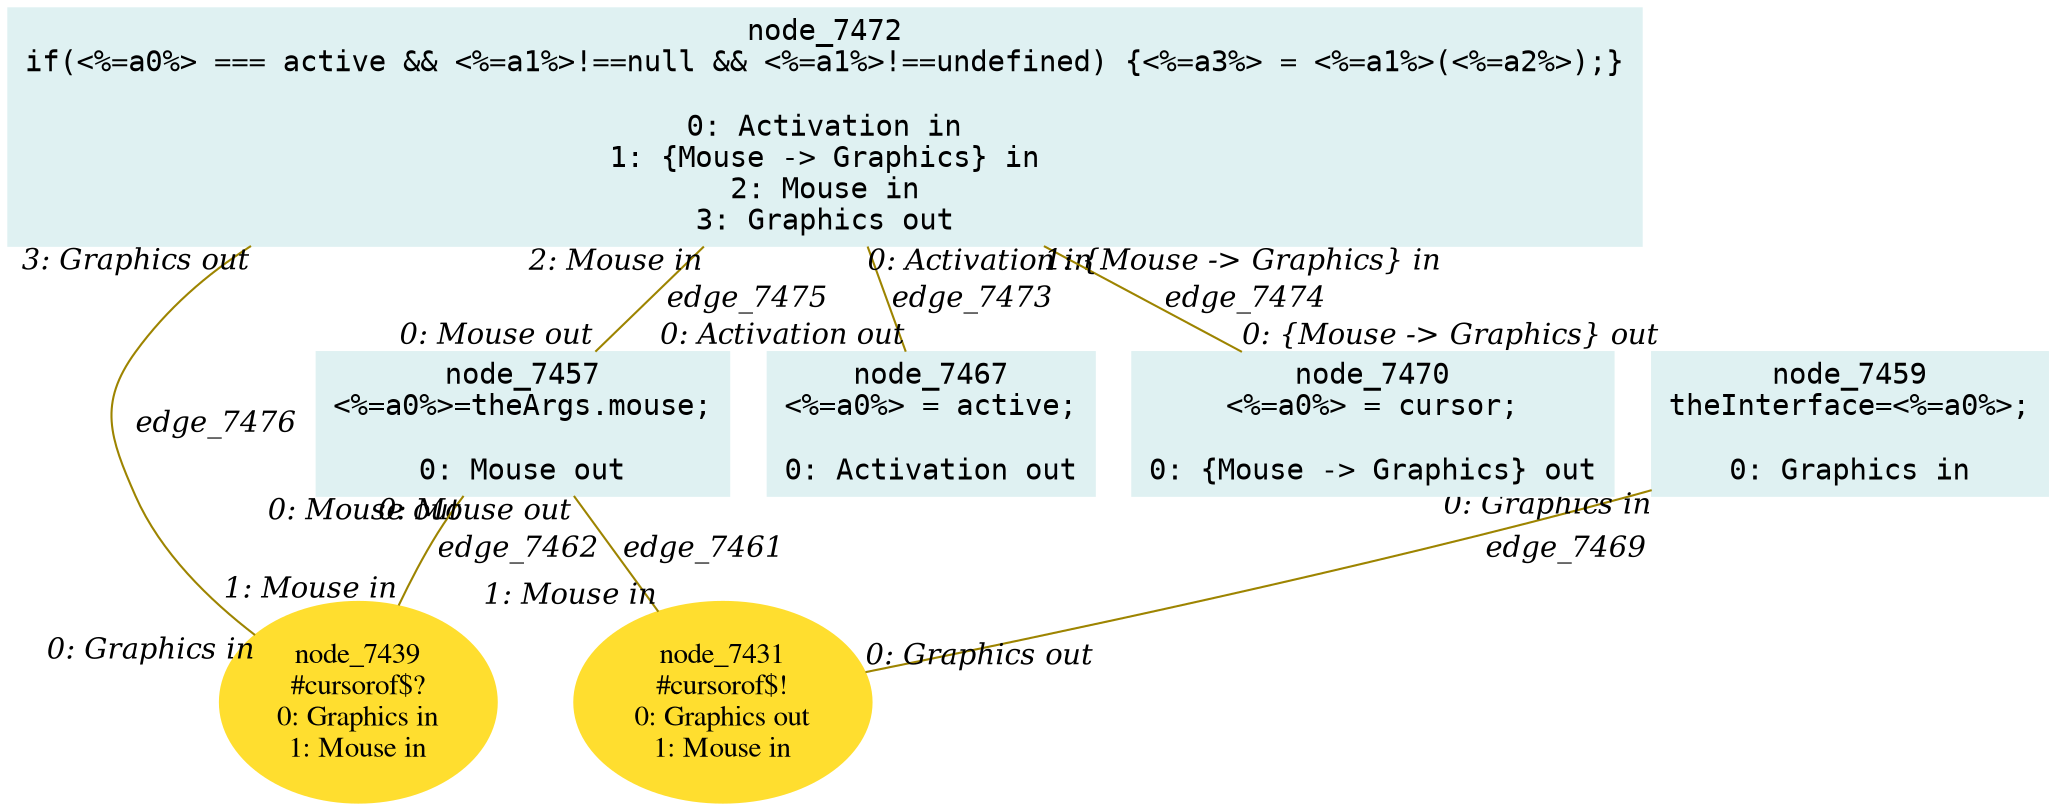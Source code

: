 digraph g{node_7431 [shape="ellipse", style="filled", color="#ffde2f", fontname="Times", label="node_7431
#cursorof$!
0: Graphics out
1: Mouse in" ]
node_7439 [shape="ellipse", style="filled", color="#ffde2f", fontname="Times", label="node_7439
#cursorof$?
0: Graphics in
1: Mouse in" ]
node_7457 [shape="box", style="filled", color="#dff1f2", fontname="Courier", label="node_7457
<%=a0%>=theArgs.mouse;

0: Mouse out" ]
node_7459 [shape="box", style="filled", color="#dff1f2", fontname="Courier", label="node_7459
theInterface=<%=a0%>;

0: Graphics in" ]
node_7467 [shape="box", style="filled", color="#dff1f2", fontname="Courier", label="node_7467
<%=a0%> = active;

0: Activation out" ]
node_7470 [shape="box", style="filled", color="#dff1f2", fontname="Courier", label="node_7470
<%=a0%> = cursor;

0: {Mouse -> Graphics} out" ]
node_7472 [shape="box", style="filled", color="#dff1f2", fontname="Courier", label="node_7472
if(<%=a0%> === active && <%=a1%>!==null && <%=a1%>!==undefined) {<%=a3%> = <%=a1%>(<%=a2%>);}

0: Activation in
1: {Mouse -> Graphics} in
2: Mouse in
3: Graphics out" ]
node_7457 -> node_7431 [dir=none, arrowHead=none, fontname="Times-Italic", arrowsize=1, color="#9d8400", label="edge_7461",  headlabel="1: Mouse in", taillabel="0: Mouse out" ]
node_7457 -> node_7439 [dir=none, arrowHead=none, fontname="Times-Italic", arrowsize=1, color="#9d8400", label="edge_7462",  headlabel="1: Mouse in", taillabel="0: Mouse out" ]
node_7459 -> node_7431 [dir=none, arrowHead=none, fontname="Times-Italic", arrowsize=1, color="#9d8400", label="edge_7469",  headlabel="0: Graphics out", taillabel="0: Graphics in" ]
node_7472 -> node_7467 [dir=none, arrowHead=none, fontname="Times-Italic", arrowsize=1, color="#9d8400", label="edge_7473",  headlabel="0: Activation out", taillabel="0: Activation in" ]
node_7472 -> node_7470 [dir=none, arrowHead=none, fontname="Times-Italic", arrowsize=1, color="#9d8400", label="edge_7474",  headlabel="0: {Mouse -> Graphics} out", taillabel="1: {Mouse -> Graphics} in" ]
node_7472 -> node_7457 [dir=none, arrowHead=none, fontname="Times-Italic", arrowsize=1, color="#9d8400", label="edge_7475",  headlabel="0: Mouse out", taillabel="2: Mouse in" ]
node_7472 -> node_7439 [dir=none, arrowHead=none, fontname="Times-Italic", arrowsize=1, color="#9d8400", label="edge_7476",  headlabel="0: Graphics in", taillabel="3: Graphics out" ]
}